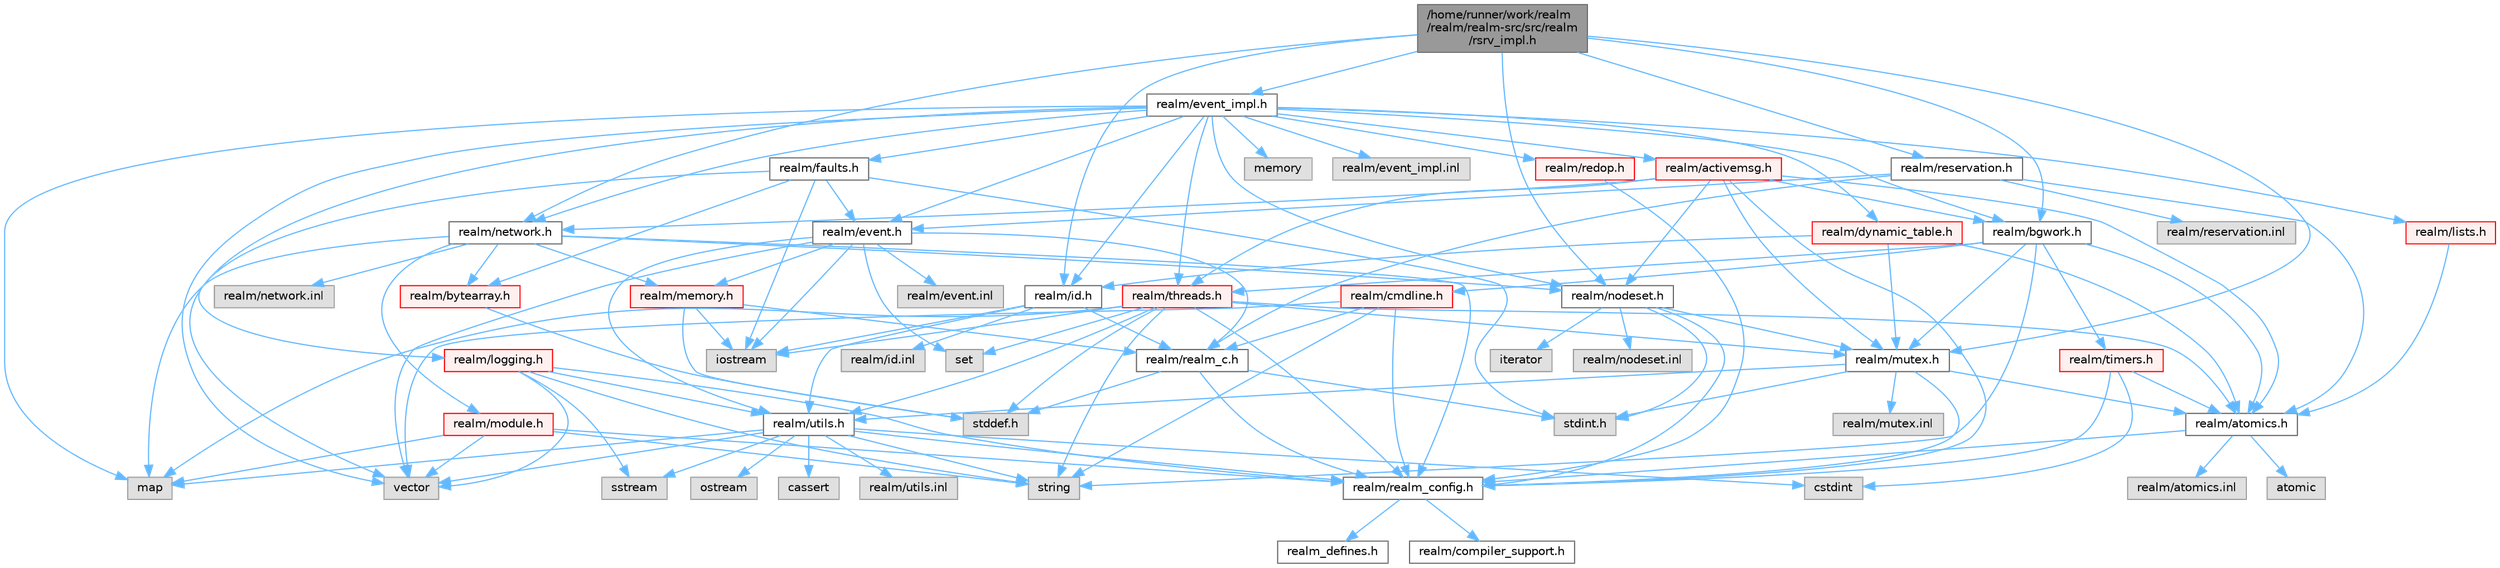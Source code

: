 digraph "/home/runner/work/realm/realm/realm-src/src/realm/rsrv_impl.h"
{
 // LATEX_PDF_SIZE
  bgcolor="transparent";
  edge [fontname=Helvetica,fontsize=10,labelfontname=Helvetica,labelfontsize=10];
  node [fontname=Helvetica,fontsize=10,shape=box,height=0.2,width=0.4];
  Node1 [id="Node000001",label="/home/runner/work/realm\l/realm/realm-src/src/realm\l/rsrv_impl.h",height=0.2,width=0.4,color="gray40", fillcolor="grey60", style="filled", fontcolor="black",tooltip=" "];
  Node1 -> Node2 [id="edge1_Node000001_Node000002",color="steelblue1",style="solid",tooltip=" "];
  Node2 [id="Node000002",label="realm/reservation.h",height=0.2,width=0.4,color="grey40", fillcolor="white", style="filled",URL="$reservation_8h.html",tooltip=" "];
  Node2 -> Node3 [id="edge2_Node000002_Node000003",color="steelblue1",style="solid",tooltip=" "];
  Node3 [id="Node000003",label="realm/realm_c.h",height=0.2,width=0.4,color="grey40", fillcolor="white", style="filled",URL="$realm__c_8h.html",tooltip=" "];
  Node3 -> Node4 [id="edge3_Node000003_Node000004",color="steelblue1",style="solid",tooltip=" "];
  Node4 [id="Node000004",label="realm/realm_config.h",height=0.2,width=0.4,color="grey40", fillcolor="white", style="filled",URL="$realm__config_8h.html",tooltip=" "];
  Node4 -> Node5 [id="edge4_Node000004_Node000005",color="steelblue1",style="solid",tooltip=" "];
  Node5 [id="Node000005",label="realm_defines.h",height=0.2,width=0.4,color="grey40", fillcolor="white", style="filled",URL="$realm__defines_8h.html",tooltip=" "];
  Node4 -> Node6 [id="edge5_Node000004_Node000006",color="steelblue1",style="solid",tooltip=" "];
  Node6 [id="Node000006",label="realm/compiler_support.h",height=0.2,width=0.4,color="grey40", fillcolor="white", style="filled",URL="$compiler__support_8h.html",tooltip=" "];
  Node3 -> Node7 [id="edge6_Node000003_Node000007",color="steelblue1",style="solid",tooltip=" "];
  Node7 [id="Node000007",label="stddef.h",height=0.2,width=0.4,color="grey60", fillcolor="#E0E0E0", style="filled",tooltip=" "];
  Node3 -> Node8 [id="edge7_Node000003_Node000008",color="steelblue1",style="solid",tooltip=" "];
  Node8 [id="Node000008",label="stdint.h",height=0.2,width=0.4,color="grey60", fillcolor="#E0E0E0", style="filled",tooltip=" "];
  Node2 -> Node9 [id="edge8_Node000002_Node000009",color="steelblue1",style="solid",tooltip=" "];
  Node9 [id="Node000009",label="realm/atomics.h",height=0.2,width=0.4,color="grey40", fillcolor="white", style="filled",URL="$atomics_8h.html",tooltip=" "];
  Node9 -> Node4 [id="edge9_Node000009_Node000004",color="steelblue1",style="solid",tooltip=" "];
  Node9 -> Node10 [id="edge10_Node000009_Node000010",color="steelblue1",style="solid",tooltip=" "];
  Node10 [id="Node000010",label="atomic",height=0.2,width=0.4,color="grey60", fillcolor="#E0E0E0", style="filled",tooltip=" "];
  Node9 -> Node11 [id="edge11_Node000009_Node000011",color="steelblue1",style="solid",tooltip=" "];
  Node11 [id="Node000011",label="realm/atomics.inl",height=0.2,width=0.4,color="grey60", fillcolor="#E0E0E0", style="filled",tooltip=" "];
  Node2 -> Node12 [id="edge12_Node000002_Node000012",color="steelblue1",style="solid",tooltip=" "];
  Node12 [id="Node000012",label="realm/event.h",height=0.2,width=0.4,color="grey40", fillcolor="white", style="filled",URL="$event_8h.html",tooltip=" "];
  Node12 -> Node3 [id="edge13_Node000012_Node000003",color="steelblue1",style="solid",tooltip=" "];
  Node12 -> Node13 [id="edge14_Node000012_Node000013",color="steelblue1",style="solid",tooltip=" "];
  Node13 [id="Node000013",label="realm/utils.h",height=0.2,width=0.4,color="grey40", fillcolor="white", style="filled",URL="$utils_8h.html",tooltip=" "];
  Node13 -> Node4 [id="edge15_Node000013_Node000004",color="steelblue1",style="solid",tooltip=" "];
  Node13 -> Node14 [id="edge16_Node000013_Node000014",color="steelblue1",style="solid",tooltip=" "];
  Node14 [id="Node000014",label="string",height=0.2,width=0.4,color="grey60", fillcolor="#E0E0E0", style="filled",tooltip=" "];
  Node13 -> Node15 [id="edge17_Node000013_Node000015",color="steelblue1",style="solid",tooltip=" "];
  Node15 [id="Node000015",label="ostream",height=0.2,width=0.4,color="grey60", fillcolor="#E0E0E0", style="filled",tooltip=" "];
  Node13 -> Node16 [id="edge18_Node000013_Node000016",color="steelblue1",style="solid",tooltip=" "];
  Node16 [id="Node000016",label="vector",height=0.2,width=0.4,color="grey60", fillcolor="#E0E0E0", style="filled",tooltip=" "];
  Node13 -> Node17 [id="edge19_Node000013_Node000017",color="steelblue1",style="solid",tooltip=" "];
  Node17 [id="Node000017",label="map",height=0.2,width=0.4,color="grey60", fillcolor="#E0E0E0", style="filled",tooltip=" "];
  Node13 -> Node18 [id="edge20_Node000013_Node000018",color="steelblue1",style="solid",tooltip=" "];
  Node18 [id="Node000018",label="cassert",height=0.2,width=0.4,color="grey60", fillcolor="#E0E0E0", style="filled",tooltip=" "];
  Node13 -> Node19 [id="edge21_Node000013_Node000019",color="steelblue1",style="solid",tooltip=" "];
  Node19 [id="Node000019",label="cstdint",height=0.2,width=0.4,color="grey60", fillcolor="#E0E0E0", style="filled",tooltip=" "];
  Node13 -> Node20 [id="edge22_Node000013_Node000020",color="steelblue1",style="solid",tooltip=" "];
  Node20 [id="Node000020",label="sstream",height=0.2,width=0.4,color="grey60", fillcolor="#E0E0E0", style="filled",tooltip=" "];
  Node13 -> Node21 [id="edge23_Node000013_Node000021",color="steelblue1",style="solid",tooltip=" "];
  Node21 [id="Node000021",label="realm/utils.inl",height=0.2,width=0.4,color="grey60", fillcolor="#E0E0E0", style="filled",tooltip=" "];
  Node12 -> Node22 [id="edge24_Node000012_Node000022",color="steelblue1",style="solid",tooltip=" "];
  Node22 [id="Node000022",label="realm/memory.h",height=0.2,width=0.4,color="red", fillcolor="#FFF0F0", style="filled",URL="$memory_8h.html",tooltip=" "];
  Node22 -> Node3 [id="edge25_Node000022_Node000003",color="steelblue1",style="solid",tooltip=" "];
  Node22 -> Node7 [id="edge26_Node000022_Node000007",color="steelblue1",style="solid",tooltip=" "];
  Node22 -> Node23 [id="edge27_Node000022_Node000023",color="steelblue1",style="solid",tooltip=" "];
  Node23 [id="Node000023",label="iostream",height=0.2,width=0.4,color="grey60", fillcolor="#E0E0E0", style="filled",tooltip=" "];
  Node12 -> Node16 [id="edge28_Node000012_Node000016",color="steelblue1",style="solid",tooltip=" "];
  Node12 -> Node25 [id="edge29_Node000012_Node000025",color="steelblue1",style="solid",tooltip=" "];
  Node25 [id="Node000025",label="set",height=0.2,width=0.4,color="grey60", fillcolor="#E0E0E0", style="filled",tooltip=" "];
  Node12 -> Node23 [id="edge30_Node000012_Node000023",color="steelblue1",style="solid",tooltip=" "];
  Node12 -> Node26 [id="edge31_Node000012_Node000026",color="steelblue1",style="solid",tooltip=" "];
  Node26 [id="Node000026",label="realm/event.inl",height=0.2,width=0.4,color="grey60", fillcolor="#E0E0E0", style="filled",tooltip=" "];
  Node2 -> Node27 [id="edge32_Node000002_Node000027",color="steelblue1",style="solid",tooltip=" "];
  Node27 [id="Node000027",label="realm/reservation.inl",height=0.2,width=0.4,color="grey60", fillcolor="#E0E0E0", style="filled",tooltip=" "];
  Node1 -> Node28 [id="edge33_Node000001_Node000028",color="steelblue1",style="solid",tooltip=" "];
  Node28 [id="Node000028",label="realm/id.h",height=0.2,width=0.4,color="grey40", fillcolor="white", style="filled",URL="$id_8h.html",tooltip=" "];
  Node28 -> Node3 [id="edge34_Node000028_Node000003",color="steelblue1",style="solid",tooltip=" "];
  Node28 -> Node13 [id="edge35_Node000028_Node000013",color="steelblue1",style="solid",tooltip=" "];
  Node28 -> Node23 [id="edge36_Node000028_Node000023",color="steelblue1",style="solid",tooltip=" "];
  Node28 -> Node29 [id="edge37_Node000028_Node000029",color="steelblue1",style="solid",tooltip=" "];
  Node29 [id="Node000029",label="realm/id.inl",height=0.2,width=0.4,color="grey60", fillcolor="#E0E0E0", style="filled",tooltip=" "];
  Node1 -> Node30 [id="edge38_Node000001_Node000030",color="steelblue1",style="solid",tooltip=" "];
  Node30 [id="Node000030",label="realm/network.h",height=0.2,width=0.4,color="grey40", fillcolor="white", style="filled",URL="$network_8h.html",tooltip=" "];
  Node30 -> Node4 [id="edge39_Node000030_Node000004",color="steelblue1",style="solid",tooltip=" "];
  Node30 -> Node31 [id="edge40_Node000030_Node000031",color="steelblue1",style="solid",tooltip=" "];
  Node31 [id="Node000031",label="realm/module.h",height=0.2,width=0.4,color="red", fillcolor="#FFF0F0", style="filled",URL="$module_8h.html",tooltip=" "];
  Node31 -> Node4 [id="edge41_Node000031_Node000004",color="steelblue1",style="solid",tooltip=" "];
  Node31 -> Node16 [id="edge42_Node000031_Node000016",color="steelblue1",style="solid",tooltip=" "];
  Node31 -> Node14 [id="edge43_Node000031_Node000014",color="steelblue1",style="solid",tooltip=" "];
  Node31 -> Node17 [id="edge44_Node000031_Node000017",color="steelblue1",style="solid",tooltip=" "];
  Node30 -> Node35 [id="edge45_Node000030_Node000035",color="steelblue1",style="solid",tooltip=" "];
  Node35 [id="Node000035",label="realm/nodeset.h",height=0.2,width=0.4,color="grey40", fillcolor="white", style="filled",URL="$nodeset_8h.html",tooltip=" "];
  Node35 -> Node4 [id="edge46_Node000035_Node000004",color="steelblue1",style="solid",tooltip=" "];
  Node35 -> Node36 [id="edge47_Node000035_Node000036",color="steelblue1",style="solid",tooltip=" "];
  Node36 [id="Node000036",label="realm/mutex.h",height=0.2,width=0.4,color="grey40", fillcolor="white", style="filled",URL="$mutex_8h.html",tooltip=" "];
  Node36 -> Node4 [id="edge48_Node000036_Node000004",color="steelblue1",style="solid",tooltip=" "];
  Node36 -> Node13 [id="edge49_Node000036_Node000013",color="steelblue1",style="solid",tooltip=" "];
  Node36 -> Node9 [id="edge50_Node000036_Node000009",color="steelblue1",style="solid",tooltip=" "];
  Node36 -> Node8 [id="edge51_Node000036_Node000008",color="steelblue1",style="solid",tooltip=" "];
  Node36 -> Node37 [id="edge52_Node000036_Node000037",color="steelblue1",style="solid",tooltip=" "];
  Node37 [id="Node000037",label="realm/mutex.inl",height=0.2,width=0.4,color="grey60", fillcolor="#E0E0E0", style="filled",tooltip=" "];
  Node35 -> Node8 [id="edge53_Node000035_Node000008",color="steelblue1",style="solid",tooltip=" "];
  Node35 -> Node38 [id="edge54_Node000035_Node000038",color="steelblue1",style="solid",tooltip=" "];
  Node38 [id="Node000038",label="iterator",height=0.2,width=0.4,color="grey60", fillcolor="#E0E0E0", style="filled",tooltip=" "];
  Node35 -> Node39 [id="edge55_Node000035_Node000039",color="steelblue1",style="solid",tooltip=" "];
  Node39 [id="Node000039",label="realm/nodeset.inl",height=0.2,width=0.4,color="grey60", fillcolor="#E0E0E0", style="filled",tooltip=" "];
  Node30 -> Node22 [id="edge56_Node000030_Node000022",color="steelblue1",style="solid",tooltip=" "];
  Node30 -> Node40 [id="edge57_Node000030_Node000040",color="steelblue1",style="solid",tooltip=" "];
  Node40 [id="Node000040",label="realm/bytearray.h",height=0.2,width=0.4,color="red", fillcolor="#FFF0F0", style="filled",URL="$bytearray_8h.html",tooltip=" "];
  Node40 -> Node7 [id="edge58_Node000040_Node000007",color="steelblue1",style="solid",tooltip=" "];
  Node30 -> Node17 [id="edge59_Node000030_Node000017",color="steelblue1",style="solid",tooltip=" "];
  Node30 -> Node42 [id="edge60_Node000030_Node000042",color="steelblue1",style="solid",tooltip=" "];
  Node42 [id="Node000042",label="realm/network.inl",height=0.2,width=0.4,color="grey60", fillcolor="#E0E0E0", style="filled",tooltip=" "];
  Node1 -> Node35 [id="edge61_Node000001_Node000035",color="steelblue1",style="solid",tooltip=" "];
  Node1 -> Node36 [id="edge62_Node000001_Node000036",color="steelblue1",style="solid",tooltip=" "];
  Node1 -> Node43 [id="edge63_Node000001_Node000043",color="steelblue1",style="solid",tooltip=" "];
  Node43 [id="Node000043",label="realm/bgwork.h",height=0.2,width=0.4,color="grey40", fillcolor="white", style="filled",URL="$bgwork_8h.html",tooltip=" "];
  Node43 -> Node9 [id="edge64_Node000043_Node000009",color="steelblue1",style="solid",tooltip=" "];
  Node43 -> Node44 [id="edge65_Node000043_Node000044",color="steelblue1",style="solid",tooltip=" "];
  Node44 [id="Node000044",label="realm/threads.h",height=0.2,width=0.4,color="red", fillcolor="#FFF0F0", style="filled",URL="$threads_8h.html",tooltip=" "];
  Node44 -> Node4 [id="edge66_Node000044_Node000004",color="steelblue1",style="solid",tooltip=" "];
  Node44 -> Node36 [id="edge67_Node000044_Node000036",color="steelblue1",style="solid",tooltip=" "];
  Node44 -> Node9 [id="edge68_Node000044_Node000009",color="steelblue1",style="solid",tooltip=" "];
  Node44 -> Node13 [id="edge69_Node000044_Node000013",color="steelblue1",style="solid",tooltip=" "];
  Node44 -> Node7 [id="edge70_Node000044_Node000007",color="steelblue1",style="solid",tooltip=" "];
  Node44 -> Node14 [id="edge71_Node000044_Node000014",color="steelblue1",style="solid",tooltip=" "];
  Node44 -> Node25 [id="edge72_Node000044_Node000025",color="steelblue1",style="solid",tooltip=" "];
  Node44 -> Node17 [id="edge73_Node000044_Node000017",color="steelblue1",style="solid",tooltip=" "];
  Node44 -> Node23 [id="edge74_Node000044_Node000023",color="steelblue1",style="solid",tooltip=" "];
  Node43 -> Node36 [id="edge75_Node000043_Node000036",color="steelblue1",style="solid",tooltip=" "];
  Node43 -> Node50 [id="edge76_Node000043_Node000050",color="steelblue1",style="solid",tooltip=" "];
  Node50 [id="Node000050",label="realm/cmdline.h",height=0.2,width=0.4,color="red", fillcolor="#FFF0F0", style="filled",URL="$cmdline_8h.html",tooltip=" "];
  Node50 -> Node4 [id="edge77_Node000050_Node000004",color="steelblue1",style="solid",tooltip=" "];
  Node50 -> Node3 [id="edge78_Node000050_Node000003",color="steelblue1",style="solid",tooltip=" "];
  Node50 -> Node16 [id="edge79_Node000050_Node000016",color="steelblue1",style="solid",tooltip=" "];
  Node50 -> Node14 [id="edge80_Node000050_Node000014",color="steelblue1",style="solid",tooltip=" "];
  Node43 -> Node52 [id="edge81_Node000043_Node000052",color="steelblue1",style="solid",tooltip=" "];
  Node52 [id="Node000052",label="realm/timers.h",height=0.2,width=0.4,color="red", fillcolor="#FFF0F0", style="filled",URL="$timers_8h.html",tooltip=" "];
  Node52 -> Node4 [id="edge82_Node000052_Node000004",color="steelblue1",style="solid",tooltip=" "];
  Node52 -> Node9 [id="edge83_Node000052_Node000009",color="steelblue1",style="solid",tooltip=" "];
  Node52 -> Node19 [id="edge84_Node000052_Node000019",color="steelblue1",style="solid",tooltip=" "];
  Node43 -> Node14 [id="edge85_Node000043_Node000014",color="steelblue1",style="solid",tooltip=" "];
  Node1 -> Node54 [id="edge86_Node000001_Node000054",color="steelblue1",style="solid",tooltip=" "];
  Node54 [id="Node000054",label="realm/event_impl.h",height=0.2,width=0.4,color="grey40", fillcolor="white", style="filled",URL="$event__impl_8h.html",tooltip=" "];
  Node54 -> Node12 [id="edge87_Node000054_Node000012",color="steelblue1",style="solid",tooltip=" "];
  Node54 -> Node28 [id="edge88_Node000054_Node000028",color="steelblue1",style="solid",tooltip=" "];
  Node54 -> Node35 [id="edge89_Node000054_Node000035",color="steelblue1",style="solid",tooltip=" "];
  Node54 -> Node55 [id="edge90_Node000054_Node000055",color="steelblue1",style="solid",tooltip=" "];
  Node55 [id="Node000055",label="realm/faults.h",height=0.2,width=0.4,color="grey40", fillcolor="white", style="filled",URL="$faults_8h.html",tooltip=" "];
  Node55 -> Node40 [id="edge91_Node000055_Node000040",color="steelblue1",style="solid",tooltip=" "];
  Node55 -> Node12 [id="edge92_Node000055_Node000012",color="steelblue1",style="solid",tooltip=" "];
  Node55 -> Node16 [id="edge93_Node000055_Node000016",color="steelblue1",style="solid",tooltip=" "];
  Node55 -> Node23 [id="edge94_Node000055_Node000023",color="steelblue1",style="solid",tooltip=" "];
  Node55 -> Node8 [id="edge95_Node000055_Node000008",color="steelblue1",style="solid",tooltip=" "];
  Node54 -> Node30 [id="edge96_Node000054_Node000030",color="steelblue1",style="solid",tooltip=" "];
  Node54 -> Node56 [id="edge97_Node000054_Node000056",color="steelblue1",style="solid",tooltip=" "];
  Node56 [id="Node000056",label="realm/activemsg.h",height=0.2,width=0.4,color="red", fillcolor="#FFF0F0", style="filled",URL="$activemsg_8h.html",tooltip=" "];
  Node56 -> Node4 [id="edge98_Node000056_Node000004",color="steelblue1",style="solid",tooltip=" "];
  Node56 -> Node36 [id="edge99_Node000056_Node000036",color="steelblue1",style="solid",tooltip=" "];
  Node56 -> Node35 [id="edge100_Node000056_Node000035",color="steelblue1",style="solid",tooltip=" "];
  Node56 -> Node30 [id="edge101_Node000056_Node000030",color="steelblue1",style="solid",tooltip=" "];
  Node56 -> Node9 [id="edge102_Node000056_Node000009",color="steelblue1",style="solid",tooltip=" "];
  Node56 -> Node44 [id="edge103_Node000056_Node000044",color="steelblue1",style="solid",tooltip=" "];
  Node56 -> Node43 [id="edge104_Node000056_Node000043",color="steelblue1",style="solid",tooltip=" "];
  Node54 -> Node66 [id="edge105_Node000054_Node000066",color="steelblue1",style="solid",tooltip=" "];
  Node66 [id="Node000066",label="realm/lists.h",height=0.2,width=0.4,color="red", fillcolor="#FFF0F0", style="filled",URL="$lists_8h.html",tooltip=" "];
  Node66 -> Node9 [id="edge106_Node000066_Node000009",color="steelblue1",style="solid",tooltip=" "];
  Node54 -> Node44 [id="edge107_Node000054_Node000044",color="steelblue1",style="solid",tooltip=" "];
  Node54 -> Node68 [id="edge108_Node000054_Node000068",color="steelblue1",style="solid",tooltip=" "];
  Node68 [id="Node000068",label="realm/logging.h",height=0.2,width=0.4,color="red", fillcolor="#FFF0F0", style="filled",URL="$logging_8h.html",tooltip=" "];
  Node68 -> Node4 [id="edge109_Node000068_Node000004",color="steelblue1",style="solid",tooltip=" "];
  Node68 -> Node13 [id="edge110_Node000068_Node000013",color="steelblue1",style="solid",tooltip=" "];
  Node68 -> Node16 [id="edge111_Node000068_Node000016",color="steelblue1",style="solid",tooltip=" "];
  Node68 -> Node14 [id="edge112_Node000068_Node000014",color="steelblue1",style="solid",tooltip=" "];
  Node68 -> Node20 [id="edge113_Node000068_Node000020",color="steelblue1",style="solid",tooltip=" "];
  Node54 -> Node71 [id="edge114_Node000054_Node000071",color="steelblue1",style="solid",tooltip=" "];
  Node71 [id="Node000071",label="realm/redop.h",height=0.2,width=0.4,color="red", fillcolor="#FFF0F0", style="filled",URL="$redop_8h.html",tooltip=" "];
  Node71 -> Node4 [id="edge115_Node000071_Node000004",color="steelblue1",style="solid",tooltip=" "];
  Node54 -> Node43 [id="edge116_Node000054_Node000043",color="steelblue1",style="solid",tooltip=" "];
  Node54 -> Node73 [id="edge117_Node000054_Node000073",color="steelblue1",style="solid",tooltip=" "];
  Node73 [id="Node000073",label="realm/dynamic_table.h",height=0.2,width=0.4,color="red", fillcolor="#FFF0F0", style="filled",URL="$dynamic__table_8h.html",tooltip=" "];
  Node73 -> Node9 [id="edge118_Node000073_Node000009",color="steelblue1",style="solid",tooltip=" "];
  Node73 -> Node28 [id="edge119_Node000073_Node000028",color="steelblue1",style="solid",tooltip=" "];
  Node73 -> Node36 [id="edge120_Node000073_Node000036",color="steelblue1",style="solid",tooltip=" "];
  Node54 -> Node16 [id="edge121_Node000054_Node000016",color="steelblue1",style="solid",tooltip=" "];
  Node54 -> Node17 [id="edge122_Node000054_Node000017",color="steelblue1",style="solid",tooltip=" "];
  Node54 -> Node46 [id="edge123_Node000054_Node000046",color="steelblue1",style="solid",tooltip=" "];
  Node46 [id="Node000046",label="memory",height=0.2,width=0.4,color="grey60", fillcolor="#E0E0E0", style="filled",tooltip=" "];
  Node54 -> Node75 [id="edge124_Node000054_Node000075",color="steelblue1",style="solid",tooltip=" "];
  Node75 [id="Node000075",label="realm/event_impl.inl",height=0.2,width=0.4,color="grey60", fillcolor="#E0E0E0", style="filled",tooltip=" "];
}
